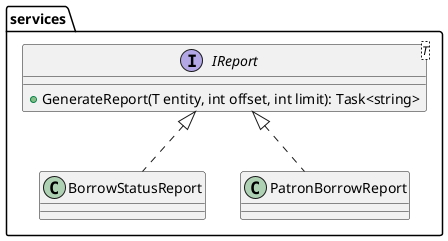 @startuml
package services {
    interface IReport<T> {
        + GenerateReport(T entity, int offset, int limit): Task<string>
    }
    IReport <|.. BorrowStatusReport
    IReport <|.. PatronBorrowReport
}
@enduml

